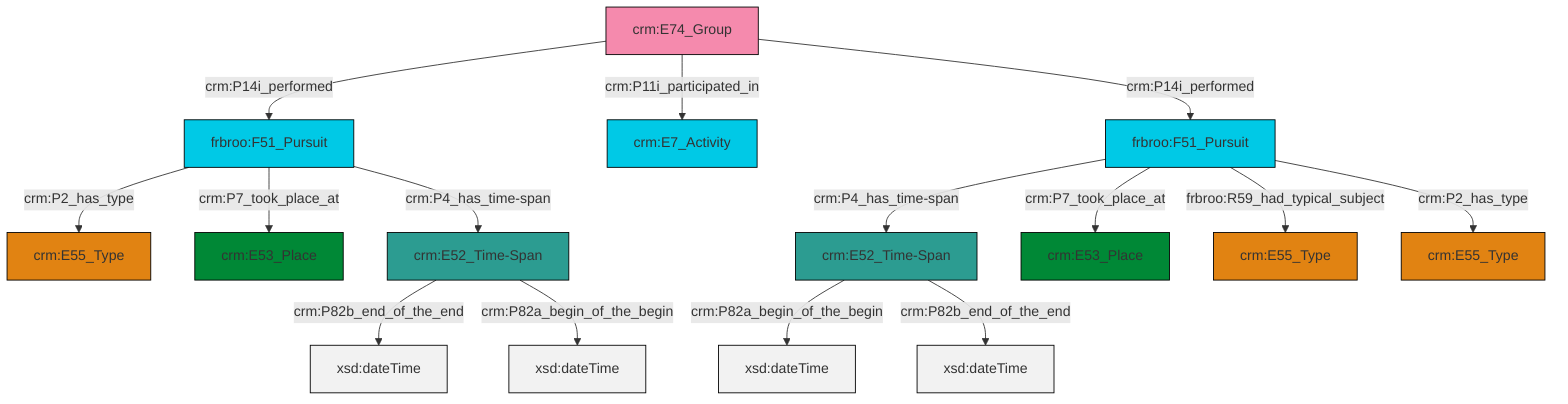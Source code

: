graph TD
classDef Literal fill:#f2f2f2,stroke:#000000;
classDef CRM_Entity fill:#FFFFFF,stroke:#000000;
classDef Temporal_Entity fill:#00C9E6, stroke:#000000;
classDef Type fill:#E18312, stroke:#000000;
classDef Time-Span fill:#2C9C91, stroke:#000000;
classDef Appellation fill:#FFEB7F, stroke:#000000;
classDef Place fill:#008836, stroke:#000000;
classDef Persistent_Item fill:#B266B2, stroke:#000000;
classDef Conceptual_Object fill:#FFD700, stroke:#000000;
classDef Physical_Thing fill:#D2B48C, stroke:#000000;
classDef Actor fill:#f58aad, stroke:#000000;
classDef PC_Classes fill:#4ce600, stroke:#000000;
classDef Multi fill:#cccccc,stroke:#000000;

2["frbroo:F51_Pursuit"]:::Temporal_Entity -->|crm:P4_has_time-span| 3["crm:E52_Time-Span"]:::Time-Span
6["frbroo:F51_Pursuit"]:::Temporal_Entity -->|crm:P2_has_type| 7["crm:E55_Type"]:::Type
6["frbroo:F51_Pursuit"]:::Temporal_Entity -->|crm:P7_took_place_at| 13["crm:E53_Place"]:::Place
2["frbroo:F51_Pursuit"]:::Temporal_Entity -->|crm:P7_took_place_at| 14["crm:E53_Place"]:::Place
3["crm:E52_Time-Span"]:::Time-Span -->|crm:P82a_begin_of_the_begin| 16[xsd:dateTime]:::Literal
11["crm:E52_Time-Span"]:::Time-Span -->|crm:P82b_end_of_the_end| 17[xsd:dateTime]:::Literal
6["frbroo:F51_Pursuit"]:::Temporal_Entity -->|crm:P4_has_time-span| 11["crm:E52_Time-Span"]:::Time-Span
0["crm:E74_Group"]:::Actor -->|crm:P14i_performed| 6["frbroo:F51_Pursuit"]:::Temporal_Entity
0["crm:E74_Group"]:::Actor -->|crm:P11i_participated_in| 4["crm:E7_Activity"]:::Temporal_Entity
2["frbroo:F51_Pursuit"]:::Temporal_Entity -->|frbroo:R59_had_typical_subject| 19["crm:E55_Type"]:::Type
2["frbroo:F51_Pursuit"]:::Temporal_Entity -->|crm:P2_has_type| 8["crm:E55_Type"]:::Type
11["crm:E52_Time-Span"]:::Time-Span -->|crm:P82a_begin_of_the_begin| 20[xsd:dateTime]:::Literal
0["crm:E74_Group"]:::Actor -->|crm:P14i_performed| 2["frbroo:F51_Pursuit"]:::Temporal_Entity
3["crm:E52_Time-Span"]:::Time-Span -->|crm:P82b_end_of_the_end| 23[xsd:dateTime]:::Literal
